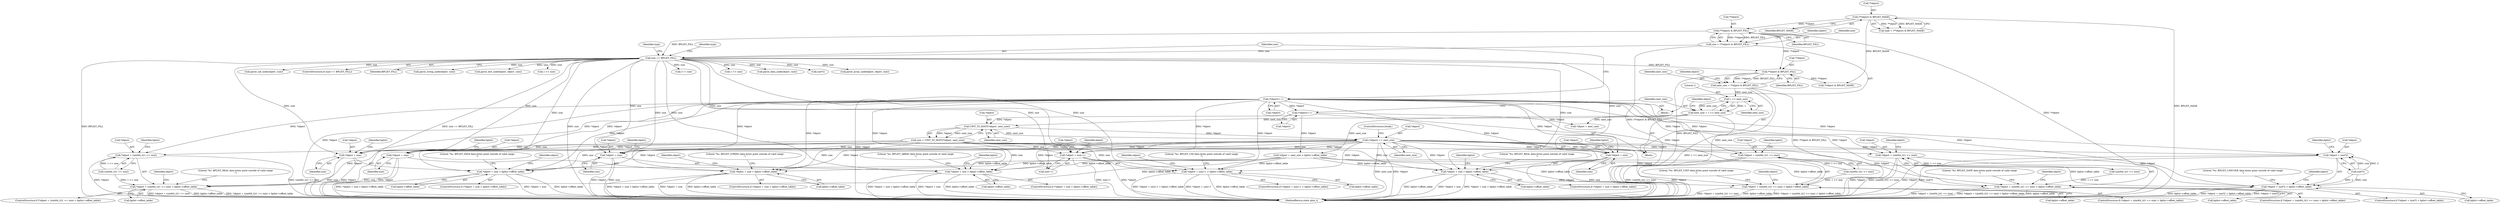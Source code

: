 digraph "1_libplist_32ee5213fe64f1e10ec76c1ee861ee6f233120dd@pointer" {
"1000208" [label="(Call,(*object) += next_size)"];
"1000204" [label="(Call,UINT_TO_HOST(*object, next_size))"];
"1000178" [label="(Call,(*object)++)"];
"1000131" [label="(Call,(*object)++)"];
"1000181" [label="(Call,next_size = 1 << next_size)"];
"1000183" [label="(Call,1 << next_size)"];
"1000150" [label="(Call,next_size = **object & BPLIST_FILL)"];
"1000152" [label="(Call,**object & BPLIST_FILL)"];
"1000126" [label="(Call,(**object) & BPLIST_FILL)"];
"1000119" [label="(Call,(**object) & BPLIST_MASK)"];
"1000135" [label="(Call,size == BPLIST_FILL)"];
"1000124" [label="(Call,size = (**object) & BPLIST_FILL)"];
"1000278" [label="(Call,*object + (uint64_t)(1 << size) > bplist->offset_table)"];
"1000279" [label="(Call,*object + (uint64_t)(1 << size))"];
"1000302" [label="(Call,*object + (uint64_t)(1 << size) > bplist->offset_table)"];
"1000303" [label="(Call,*object + (uint64_t)(1 << size))"];
"1000336" [label="(Call,*object + (uint64_t)(1 << size) > bplist->offset_table)"];
"1000337" [label="(Call,*object + (uint64_t)(1 << size))"];
"1000360" [label="(Call,*object + size > bplist->offset_table)"];
"1000361" [label="(Call,*object + size)"];
"1000380" [label="(Call,*object + size > bplist->offset_table)"];
"1000381" [label="(Call,*object + size)"];
"1000412" [label="(Call,*object + size*2 > bplist->offset_table)"];
"1000413" [label="(Call,*object + size*2)"];
"1000435" [label="(Call,*object + size > bplist->offset_table)"];
"1000436" [label="(Call,*object + size)"];
"1000456" [label="(Call,*object + size+1 > bplist->offset_table)"];
"1000457" [label="(Call,*object + size+1)"];
"1000478" [label="(Call,*object + size > bplist->offset_table)"];
"1000479" [label="(Call,*object + size)"];
"1000212" [label="(ControlStructure,break;)"];
"1000209" [label="(Call,*object)"];
"1000436" [label="(Call,*object + size)"];
"1000123" [label="(Identifier,BPLIST_MASK)"];
"1000280" [label="(Call,*object)"];
"1000384" [label="(Identifier,size)"];
"1000326" [label="(Call,3 != size)"];
"1000284" [label="(Call,1 << size)"];
"1000208" [label="(Call,(*object) += next_size)"];
"1000494" [label="(Identifier,bplist)"];
"1000480" [label="(Call,*object)"];
"1000136" [label="(Identifier,size)"];
"1000152" [label="(Call,**object & BPLIST_FILL)"];
"1000381" [label="(Call,*object + size)"];
"1000162" [label="(Identifier,object)"];
"1000375" [label="(Call,parse_data_node(object, size))"];
"1000133" [label="(Identifier,object)"];
"1000434" [label="(ControlStructure,if (*object + size > bplist->offset_table))"];
"1000190" [label="(Identifier,object)"];
"1000435" [label="(Call,*object + size > bplist->offset_table)"];
"1000390" [label="(Literal,\"%s: BPLIST_STRING data bytes point outside of valid range\n\")"];
"1000148" [label="(Block,)"];
"1000356" [label="(Identifier,object)"];
"1000366" [label="(Identifier,bplist)"];
"1000460" [label="(Call,size+1)"];
"1000440" [label="(Call,bplist->offset_table)"];
"1000401" [label="(Call,size*2)"];
"1000204" [label="(Call,UINT_TO_HOST(*object, next_size))"];
"1000178" [label="(Call,(*object)++)"];
"1000125" [label="(Identifier,size)"];
"1000302" [label="(Call,*object + (uint64_t)(1 << size) > bplist->offset_table)"];
"1000120" [label="(Call,**object)"];
"1000458" [label="(Call,*object)"];
"1000117" [label="(Call,type = (**object) & BPLIST_MASK)"];
"1000132" [label="(Call,*object)"];
"1000386" [label="(Identifier,bplist)"];
"1000385" [label="(Call,bplist->offset_table)"];
"1000338" [label="(Call,*object)"];
"1000187" [label="(Call,*object + next_size > bplist->offset_table)"];
"1000445" [label="(Literal,\"%s: BPLIST_ARRAY data bytes point outside of valid range\n\")"];
"1000456" [label="(Call,*object + size+1 > bplist->offset_table)"];
"1000279" [label="(Call,*object + (uint64_t)(1 << size))"];
"1000455" [label="(ControlStructure,if (*object + size+1 > bplist->offset_table))"];
"1000287" [label="(Call,bplist->offset_table)"];
"1000451" [label="(Identifier,bplist)"];
"1000468" [label="(Literal,\"%s: BPLIST_UID data bytes point outside of valid range\n\")"];
"1000361" [label="(Call,*object + size)"];
"1000181" [label="(Call,next_size = 1 << next_size)"];
"1000337" [label="(Call,*object + (uint64_t)(1 << size))"];
"1000298" [label="(Identifier,object)"];
"1000450" [label="(Call,parse_array_node(bplist, object, size))"];
"1000424" [label="(Literal,\"%s: BPLIST_UNICODE data bytes point outside of valid range\n\")"];
"1000156" [label="(Identifier,BPLIST_FILL)"];
"1000306" [label="(Call,(uint64_t)(1 << size))"];
"1000463" [label="(Call,bplist->offset_table)"];
"1000483" [label="(Call,bplist->offset_table)"];
"1000484" [label="(Identifier,bplist)"];
"1000376" [label="(Identifier,object)"];
"1000473" [label="(Call,parse_uid_node(object, size))"];
"1000103" [label="(Block,)"];
"1000350" [label="(Literal,\"%s: BPLIST_DATE data bytes point outside of valid range\n\")"];
"1000416" [label="(Call,size*2)"];
"1000126" [label="(Call,(**object) & BPLIST_FILL)"];
"1000412" [label="(Call,*object + size*2 > bplist->offset_table)"];
"1000380" [label="(Call,*object + size > bplist->offset_table)"];
"1000134" [label="(ControlStructure,if (size == BPLIST_FILL))"];
"1000119" [label="(Call,(**object) & BPLIST_MASK)"];
"1000360" [label="(Call,*object + size > bplist->offset_table)"];
"1000340" [label="(Call,(uint64_t)(1 << size))"];
"1000479" [label="(Call,*object + size)"];
"1000457" [label="(Call,*object + size+1)"];
"1000277" [label="(ControlStructure,if (*object + (uint64_t)(1 << size) > bplist->offset_table))"];
"1000211" [label="(Identifier,next_size)"];
"1000345" [label="(Call,bplist->offset_table)"];
"1000379" [label="(ControlStructure,if (*object + size > bplist->offset_table))"];
"1000288" [label="(Identifier,bplist)"];
"1000159" [label="(Call,**object & BPLIST_MASK)"];
"1000437" [label="(Call,*object)"];
"1000185" [label="(Identifier,next_size)"];
"1000439" [label="(Identifier,size)"];
"1000322" [label="(Identifier,object)"];
"1000312" [label="(Identifier,bplist)"];
"1000335" [label="(ControlStructure,if (*object + (uint64_t)(1 << size) > bplist->offset_table))"];
"1000202" [label="(Call,size = UINT_TO_HOST(*object, next_size))"];
"1000124" [label="(Call,size = (**object) & BPLIST_FILL)"];
"1000419" [label="(Call,bplist->offset_table)"];
"1000216" [label="(Identifier,type)"];
"1000150" [label="(Call,next_size = **object & BPLIST_FILL)"];
"1000316" [label="(Literal,\"%s: BPLIST_REAL data bytes point outside of valid range\n\")"];
"1000278" [label="(Call,*object + (uint64_t)(1 << size) > bplist->offset_table)"];
"1000420" [label="(Identifier,bplist)"];
"1000304" [label="(Call,*object)"];
"1000474" [label="(Identifier,object)"];
"1000301" [label="(ControlStructure,if (*object + (uint64_t)(1 << size) > bplist->offset_table))"];
"1000183" [label="(Call,1 << next_size)"];
"1000346" [label="(Identifier,bplist)"];
"1000482" [label="(Identifier,size)"];
"1000140" [label="(Identifier,type)"];
"1000365" [label="(Call,bplist->offset_table)"];
"1000153" [label="(Call,**object)"];
"1000506" [label="(MethodReturn,static plist_t)"];
"1000311" [label="(Call,bplist->offset_table)"];
"1000382" [label="(Call,*object)"];
"1000127" [label="(Call,**object)"];
"1000414" [label="(Call,*object)"];
"1000464" [label="(Identifier,bplist)"];
"1000303" [label="(Call,*object + (uint64_t)(1 << size))"];
"1000188" [label="(Call,*object + next_size)"];
"1000370" [label="(Literal,\"%s: BPLIST_DATA data bytes point outside of valid range\n\")"];
"1000477" [label="(ControlStructure,if (*object + size > bplist->offset_table))"];
"1000282" [label="(Call,(uint64_t)(1 << size))"];
"1000336" [label="(Call,*object + (uint64_t)(1 << size) > bplist->offset_table)"];
"1000413" [label="(Call,*object + size*2)"];
"1000182" [label="(Identifier,next_size)"];
"1000137" [label="(Identifier,BPLIST_FILL)"];
"1000135" [label="(Call,size == BPLIST_FILL)"];
"1000131" [label="(Call,(*object)++)"];
"1000411" [label="(ControlStructure,if (*object + size*2 > bplist->offset_table))"];
"1000441" [label="(Identifier,bplist)"];
"1000130" [label="(Identifier,BPLIST_FILL)"];
"1000395" [label="(Call,parse_string_node(object, size))"];
"1000493" [label="(Call,parse_dict_node(bplist, object, size))"];
"1000205" [label="(Call,*object)"];
"1000151" [label="(Identifier,next_size)"];
"1000396" [label="(Identifier,object)"];
"1000179" [label="(Call,*object)"];
"1000488" [label="(Literal,\"%s: BPLIST_REAL data bytes point outside of valid range\n\")"];
"1000184" [label="(Literal,1)"];
"1000207" [label="(Identifier,next_size)"];
"1000292" [label="(Literal,\"%s: BPLIST_UINT data bytes point outside of valid range\n\")"];
"1000364" [label="(Identifier,size)"];
"1000478" [label="(Call,*object + size > bplist->offset_table)"];
"1000359" [label="(ControlStructure,if (*object + size > bplist->offset_table))"];
"1000362" [label="(Call,*object)"];
"1000430" [label="(Identifier,object)"];
"1000308" [label="(Call,1 << size)"];
"1000208" -> "1000148"  [label="AST: "];
"1000208" -> "1000211"  [label="CFG: "];
"1000209" -> "1000208"  [label="AST: "];
"1000211" -> "1000208"  [label="AST: "];
"1000212" -> "1000208"  [label="CFG: "];
"1000208" -> "1000506"  [label="DDG: *object"];
"1000208" -> "1000506"  [label="DDG: next_size"];
"1000204" -> "1000208"  [label="DDG: next_size"];
"1000204" -> "1000208"  [label="DDG: *object"];
"1000208" -> "1000278"  [label="DDG: *object"];
"1000208" -> "1000279"  [label="DDG: *object"];
"1000208" -> "1000302"  [label="DDG: *object"];
"1000208" -> "1000303"  [label="DDG: *object"];
"1000208" -> "1000336"  [label="DDG: *object"];
"1000208" -> "1000337"  [label="DDG: *object"];
"1000208" -> "1000360"  [label="DDG: *object"];
"1000208" -> "1000361"  [label="DDG: *object"];
"1000208" -> "1000380"  [label="DDG: *object"];
"1000208" -> "1000381"  [label="DDG: *object"];
"1000208" -> "1000412"  [label="DDG: *object"];
"1000208" -> "1000413"  [label="DDG: *object"];
"1000208" -> "1000435"  [label="DDG: *object"];
"1000208" -> "1000436"  [label="DDG: *object"];
"1000208" -> "1000456"  [label="DDG: *object"];
"1000208" -> "1000457"  [label="DDG: *object"];
"1000208" -> "1000478"  [label="DDG: *object"];
"1000208" -> "1000479"  [label="DDG: *object"];
"1000204" -> "1000202"  [label="AST: "];
"1000204" -> "1000207"  [label="CFG: "];
"1000205" -> "1000204"  [label="AST: "];
"1000207" -> "1000204"  [label="AST: "];
"1000202" -> "1000204"  [label="CFG: "];
"1000204" -> "1000202"  [label="DDG: *object"];
"1000204" -> "1000202"  [label="DDG: next_size"];
"1000178" -> "1000204"  [label="DDG: *object"];
"1000181" -> "1000204"  [label="DDG: next_size"];
"1000178" -> "1000148"  [label="AST: "];
"1000178" -> "1000179"  [label="CFG: "];
"1000179" -> "1000178"  [label="AST: "];
"1000182" -> "1000178"  [label="CFG: "];
"1000131" -> "1000178"  [label="DDG: *object"];
"1000178" -> "1000187"  [label="DDG: *object"];
"1000178" -> "1000188"  [label="DDG: *object"];
"1000131" -> "1000103"  [label="AST: "];
"1000131" -> "1000132"  [label="CFG: "];
"1000132" -> "1000131"  [label="AST: "];
"1000136" -> "1000131"  [label="CFG: "];
"1000131" -> "1000506"  [label="DDG: *object"];
"1000131" -> "1000278"  [label="DDG: *object"];
"1000131" -> "1000279"  [label="DDG: *object"];
"1000131" -> "1000302"  [label="DDG: *object"];
"1000131" -> "1000303"  [label="DDG: *object"];
"1000131" -> "1000336"  [label="DDG: *object"];
"1000131" -> "1000337"  [label="DDG: *object"];
"1000131" -> "1000360"  [label="DDG: *object"];
"1000131" -> "1000361"  [label="DDG: *object"];
"1000131" -> "1000380"  [label="DDG: *object"];
"1000131" -> "1000381"  [label="DDG: *object"];
"1000131" -> "1000412"  [label="DDG: *object"];
"1000131" -> "1000413"  [label="DDG: *object"];
"1000131" -> "1000435"  [label="DDG: *object"];
"1000131" -> "1000436"  [label="DDG: *object"];
"1000131" -> "1000456"  [label="DDG: *object"];
"1000131" -> "1000457"  [label="DDG: *object"];
"1000131" -> "1000478"  [label="DDG: *object"];
"1000131" -> "1000479"  [label="DDG: *object"];
"1000181" -> "1000148"  [label="AST: "];
"1000181" -> "1000183"  [label="CFG: "];
"1000182" -> "1000181"  [label="AST: "];
"1000183" -> "1000181"  [label="AST: "];
"1000190" -> "1000181"  [label="CFG: "];
"1000181" -> "1000506"  [label="DDG: 1 << next_size"];
"1000183" -> "1000181"  [label="DDG: 1"];
"1000183" -> "1000181"  [label="DDG: next_size"];
"1000181" -> "1000187"  [label="DDG: next_size"];
"1000181" -> "1000188"  [label="DDG: next_size"];
"1000183" -> "1000185"  [label="CFG: "];
"1000184" -> "1000183"  [label="AST: "];
"1000185" -> "1000183"  [label="AST: "];
"1000150" -> "1000183"  [label="DDG: next_size"];
"1000150" -> "1000148"  [label="AST: "];
"1000150" -> "1000152"  [label="CFG: "];
"1000151" -> "1000150"  [label="AST: "];
"1000152" -> "1000150"  [label="AST: "];
"1000162" -> "1000150"  [label="CFG: "];
"1000150" -> "1000506"  [label="DDG: next_size"];
"1000150" -> "1000506"  [label="DDG: **object & BPLIST_FILL"];
"1000152" -> "1000150"  [label="DDG: **object"];
"1000152" -> "1000150"  [label="DDG: BPLIST_FILL"];
"1000152" -> "1000156"  [label="CFG: "];
"1000153" -> "1000152"  [label="AST: "];
"1000156" -> "1000152"  [label="AST: "];
"1000152" -> "1000506"  [label="DDG: BPLIST_FILL"];
"1000126" -> "1000152"  [label="DDG: **object"];
"1000135" -> "1000152"  [label="DDG: BPLIST_FILL"];
"1000152" -> "1000159"  [label="DDG: **object"];
"1000126" -> "1000124"  [label="AST: "];
"1000126" -> "1000130"  [label="CFG: "];
"1000127" -> "1000126"  [label="AST: "];
"1000130" -> "1000126"  [label="AST: "];
"1000124" -> "1000126"  [label="CFG: "];
"1000126" -> "1000506"  [label="DDG: **object"];
"1000126" -> "1000124"  [label="DDG: **object"];
"1000126" -> "1000124"  [label="DDG: BPLIST_FILL"];
"1000119" -> "1000126"  [label="DDG: **object"];
"1000126" -> "1000135"  [label="DDG: BPLIST_FILL"];
"1000119" -> "1000117"  [label="AST: "];
"1000119" -> "1000123"  [label="CFG: "];
"1000120" -> "1000119"  [label="AST: "];
"1000123" -> "1000119"  [label="AST: "];
"1000117" -> "1000119"  [label="CFG: "];
"1000119" -> "1000506"  [label="DDG: BPLIST_MASK"];
"1000119" -> "1000117"  [label="DDG: **object"];
"1000119" -> "1000117"  [label="DDG: BPLIST_MASK"];
"1000119" -> "1000159"  [label="DDG: BPLIST_MASK"];
"1000135" -> "1000134"  [label="AST: "];
"1000135" -> "1000137"  [label="CFG: "];
"1000136" -> "1000135"  [label="AST: "];
"1000137" -> "1000135"  [label="AST: "];
"1000140" -> "1000135"  [label="CFG: "];
"1000216" -> "1000135"  [label="CFG: "];
"1000135" -> "1000506"  [label="DDG: size == BPLIST_FILL"];
"1000135" -> "1000506"  [label="DDG: size"];
"1000135" -> "1000506"  [label="DDG: BPLIST_FILL"];
"1000124" -> "1000135"  [label="DDG: size"];
"1000135" -> "1000284"  [label="DDG: size"];
"1000135" -> "1000308"  [label="DDG: size"];
"1000135" -> "1000326"  [label="DDG: size"];
"1000135" -> "1000360"  [label="DDG: size"];
"1000135" -> "1000361"  [label="DDG: size"];
"1000135" -> "1000375"  [label="DDG: size"];
"1000135" -> "1000380"  [label="DDG: size"];
"1000135" -> "1000381"  [label="DDG: size"];
"1000135" -> "1000395"  [label="DDG: size"];
"1000135" -> "1000401"  [label="DDG: size"];
"1000135" -> "1000435"  [label="DDG: size"];
"1000135" -> "1000436"  [label="DDG: size"];
"1000135" -> "1000450"  [label="DDG: size"];
"1000135" -> "1000456"  [label="DDG: size"];
"1000135" -> "1000457"  [label="DDG: size"];
"1000135" -> "1000460"  [label="DDG: size"];
"1000135" -> "1000473"  [label="DDG: size"];
"1000135" -> "1000478"  [label="DDG: size"];
"1000135" -> "1000479"  [label="DDG: size"];
"1000135" -> "1000493"  [label="DDG: size"];
"1000124" -> "1000103"  [label="AST: "];
"1000125" -> "1000124"  [label="AST: "];
"1000133" -> "1000124"  [label="CFG: "];
"1000124" -> "1000506"  [label="DDG: (**object) & BPLIST_FILL"];
"1000278" -> "1000277"  [label="AST: "];
"1000278" -> "1000287"  [label="CFG: "];
"1000279" -> "1000278"  [label="AST: "];
"1000287" -> "1000278"  [label="AST: "];
"1000292" -> "1000278"  [label="CFG: "];
"1000298" -> "1000278"  [label="CFG: "];
"1000278" -> "1000506"  [label="DDG: bplist->offset_table"];
"1000278" -> "1000506"  [label="DDG: *object + (uint64_t)(1 << size) > bplist->offset_table"];
"1000278" -> "1000506"  [label="DDG: *object + (uint64_t)(1 << size)"];
"1000282" -> "1000278"  [label="DDG: 1 << size"];
"1000187" -> "1000278"  [label="DDG: bplist->offset_table"];
"1000279" -> "1000282"  [label="CFG: "];
"1000280" -> "1000279"  [label="AST: "];
"1000282" -> "1000279"  [label="AST: "];
"1000288" -> "1000279"  [label="CFG: "];
"1000279" -> "1000506"  [label="DDG: (uint64_t)(1 << size)"];
"1000279" -> "1000506"  [label="DDG: *object"];
"1000282" -> "1000279"  [label="DDG: 1 << size"];
"1000302" -> "1000301"  [label="AST: "];
"1000302" -> "1000311"  [label="CFG: "];
"1000303" -> "1000302"  [label="AST: "];
"1000311" -> "1000302"  [label="AST: "];
"1000316" -> "1000302"  [label="CFG: "];
"1000322" -> "1000302"  [label="CFG: "];
"1000302" -> "1000506"  [label="DDG: *object + (uint64_t)(1 << size)"];
"1000302" -> "1000506"  [label="DDG: bplist->offset_table"];
"1000302" -> "1000506"  [label="DDG: *object + (uint64_t)(1 << size) > bplist->offset_table"];
"1000306" -> "1000302"  [label="DDG: 1 << size"];
"1000187" -> "1000302"  [label="DDG: bplist->offset_table"];
"1000303" -> "1000306"  [label="CFG: "];
"1000304" -> "1000303"  [label="AST: "];
"1000306" -> "1000303"  [label="AST: "];
"1000312" -> "1000303"  [label="CFG: "];
"1000303" -> "1000506"  [label="DDG: *object"];
"1000303" -> "1000506"  [label="DDG: (uint64_t)(1 << size)"];
"1000306" -> "1000303"  [label="DDG: 1 << size"];
"1000336" -> "1000335"  [label="AST: "];
"1000336" -> "1000345"  [label="CFG: "];
"1000337" -> "1000336"  [label="AST: "];
"1000345" -> "1000336"  [label="AST: "];
"1000350" -> "1000336"  [label="CFG: "];
"1000356" -> "1000336"  [label="CFG: "];
"1000336" -> "1000506"  [label="DDG: *object + (uint64_t)(1 << size) > bplist->offset_table"];
"1000336" -> "1000506"  [label="DDG: bplist->offset_table"];
"1000336" -> "1000506"  [label="DDG: *object + (uint64_t)(1 << size)"];
"1000340" -> "1000336"  [label="DDG: 1 << size"];
"1000187" -> "1000336"  [label="DDG: bplist->offset_table"];
"1000337" -> "1000340"  [label="CFG: "];
"1000338" -> "1000337"  [label="AST: "];
"1000340" -> "1000337"  [label="AST: "];
"1000346" -> "1000337"  [label="CFG: "];
"1000337" -> "1000506"  [label="DDG: *object"];
"1000337" -> "1000506"  [label="DDG: (uint64_t)(1 << size)"];
"1000340" -> "1000337"  [label="DDG: 1 << size"];
"1000360" -> "1000359"  [label="AST: "];
"1000360" -> "1000365"  [label="CFG: "];
"1000361" -> "1000360"  [label="AST: "];
"1000365" -> "1000360"  [label="AST: "];
"1000370" -> "1000360"  [label="CFG: "];
"1000376" -> "1000360"  [label="CFG: "];
"1000360" -> "1000506"  [label="DDG: bplist->offset_table"];
"1000360" -> "1000506"  [label="DDG: *object + size"];
"1000360" -> "1000506"  [label="DDG: *object + size > bplist->offset_table"];
"1000202" -> "1000360"  [label="DDG: size"];
"1000187" -> "1000360"  [label="DDG: bplist->offset_table"];
"1000361" -> "1000364"  [label="CFG: "];
"1000362" -> "1000361"  [label="AST: "];
"1000364" -> "1000361"  [label="AST: "];
"1000366" -> "1000361"  [label="CFG: "];
"1000361" -> "1000506"  [label="DDG: size"];
"1000361" -> "1000506"  [label="DDG: *object"];
"1000202" -> "1000361"  [label="DDG: size"];
"1000380" -> "1000379"  [label="AST: "];
"1000380" -> "1000385"  [label="CFG: "];
"1000381" -> "1000380"  [label="AST: "];
"1000385" -> "1000380"  [label="AST: "];
"1000390" -> "1000380"  [label="CFG: "];
"1000396" -> "1000380"  [label="CFG: "];
"1000380" -> "1000506"  [label="DDG: *object + size > bplist->offset_table"];
"1000380" -> "1000506"  [label="DDG: *object + size"];
"1000380" -> "1000506"  [label="DDG: bplist->offset_table"];
"1000202" -> "1000380"  [label="DDG: size"];
"1000187" -> "1000380"  [label="DDG: bplist->offset_table"];
"1000381" -> "1000384"  [label="CFG: "];
"1000382" -> "1000381"  [label="AST: "];
"1000384" -> "1000381"  [label="AST: "];
"1000386" -> "1000381"  [label="CFG: "];
"1000381" -> "1000506"  [label="DDG: size"];
"1000381" -> "1000506"  [label="DDG: *object"];
"1000202" -> "1000381"  [label="DDG: size"];
"1000412" -> "1000411"  [label="AST: "];
"1000412" -> "1000419"  [label="CFG: "];
"1000413" -> "1000412"  [label="AST: "];
"1000419" -> "1000412"  [label="AST: "];
"1000424" -> "1000412"  [label="CFG: "];
"1000430" -> "1000412"  [label="CFG: "];
"1000412" -> "1000506"  [label="DDG: *object + size*2 > bplist->offset_table"];
"1000412" -> "1000506"  [label="DDG: *object + size*2"];
"1000412" -> "1000506"  [label="DDG: bplist->offset_table"];
"1000416" -> "1000412"  [label="DDG: size"];
"1000416" -> "1000412"  [label="DDG: 2"];
"1000187" -> "1000412"  [label="DDG: bplist->offset_table"];
"1000413" -> "1000416"  [label="CFG: "];
"1000414" -> "1000413"  [label="AST: "];
"1000416" -> "1000413"  [label="AST: "];
"1000420" -> "1000413"  [label="CFG: "];
"1000413" -> "1000506"  [label="DDG: *object"];
"1000413" -> "1000506"  [label="DDG: size*2"];
"1000416" -> "1000413"  [label="DDG: size"];
"1000416" -> "1000413"  [label="DDG: 2"];
"1000435" -> "1000434"  [label="AST: "];
"1000435" -> "1000440"  [label="CFG: "];
"1000436" -> "1000435"  [label="AST: "];
"1000440" -> "1000435"  [label="AST: "];
"1000445" -> "1000435"  [label="CFG: "];
"1000451" -> "1000435"  [label="CFG: "];
"1000435" -> "1000506"  [label="DDG: *object + size"];
"1000435" -> "1000506"  [label="DDG: bplist->offset_table"];
"1000435" -> "1000506"  [label="DDG: *object + size > bplist->offset_table"];
"1000202" -> "1000435"  [label="DDG: size"];
"1000187" -> "1000435"  [label="DDG: bplist->offset_table"];
"1000436" -> "1000439"  [label="CFG: "];
"1000437" -> "1000436"  [label="AST: "];
"1000439" -> "1000436"  [label="AST: "];
"1000441" -> "1000436"  [label="CFG: "];
"1000436" -> "1000506"  [label="DDG: *object"];
"1000436" -> "1000506"  [label="DDG: size"];
"1000202" -> "1000436"  [label="DDG: size"];
"1000456" -> "1000455"  [label="AST: "];
"1000456" -> "1000463"  [label="CFG: "];
"1000457" -> "1000456"  [label="AST: "];
"1000463" -> "1000456"  [label="AST: "];
"1000468" -> "1000456"  [label="CFG: "];
"1000474" -> "1000456"  [label="CFG: "];
"1000456" -> "1000506"  [label="DDG: *object + size+1"];
"1000456" -> "1000506"  [label="DDG: bplist->offset_table"];
"1000456" -> "1000506"  [label="DDG: *object + size+1 > bplist->offset_table"];
"1000202" -> "1000456"  [label="DDG: size"];
"1000187" -> "1000456"  [label="DDG: bplist->offset_table"];
"1000457" -> "1000460"  [label="CFG: "];
"1000458" -> "1000457"  [label="AST: "];
"1000460" -> "1000457"  [label="AST: "];
"1000464" -> "1000457"  [label="CFG: "];
"1000457" -> "1000506"  [label="DDG: size+1"];
"1000457" -> "1000506"  [label="DDG: *object"];
"1000202" -> "1000457"  [label="DDG: size"];
"1000478" -> "1000477"  [label="AST: "];
"1000478" -> "1000483"  [label="CFG: "];
"1000479" -> "1000478"  [label="AST: "];
"1000483" -> "1000478"  [label="AST: "];
"1000488" -> "1000478"  [label="CFG: "];
"1000494" -> "1000478"  [label="CFG: "];
"1000478" -> "1000506"  [label="DDG: bplist->offset_table"];
"1000478" -> "1000506"  [label="DDG: *object + size"];
"1000478" -> "1000506"  [label="DDG: *object + size > bplist->offset_table"];
"1000202" -> "1000478"  [label="DDG: size"];
"1000187" -> "1000478"  [label="DDG: bplist->offset_table"];
"1000479" -> "1000482"  [label="CFG: "];
"1000480" -> "1000479"  [label="AST: "];
"1000482" -> "1000479"  [label="AST: "];
"1000484" -> "1000479"  [label="CFG: "];
"1000479" -> "1000506"  [label="DDG: *object"];
"1000479" -> "1000506"  [label="DDG: size"];
"1000202" -> "1000479"  [label="DDG: size"];
}
